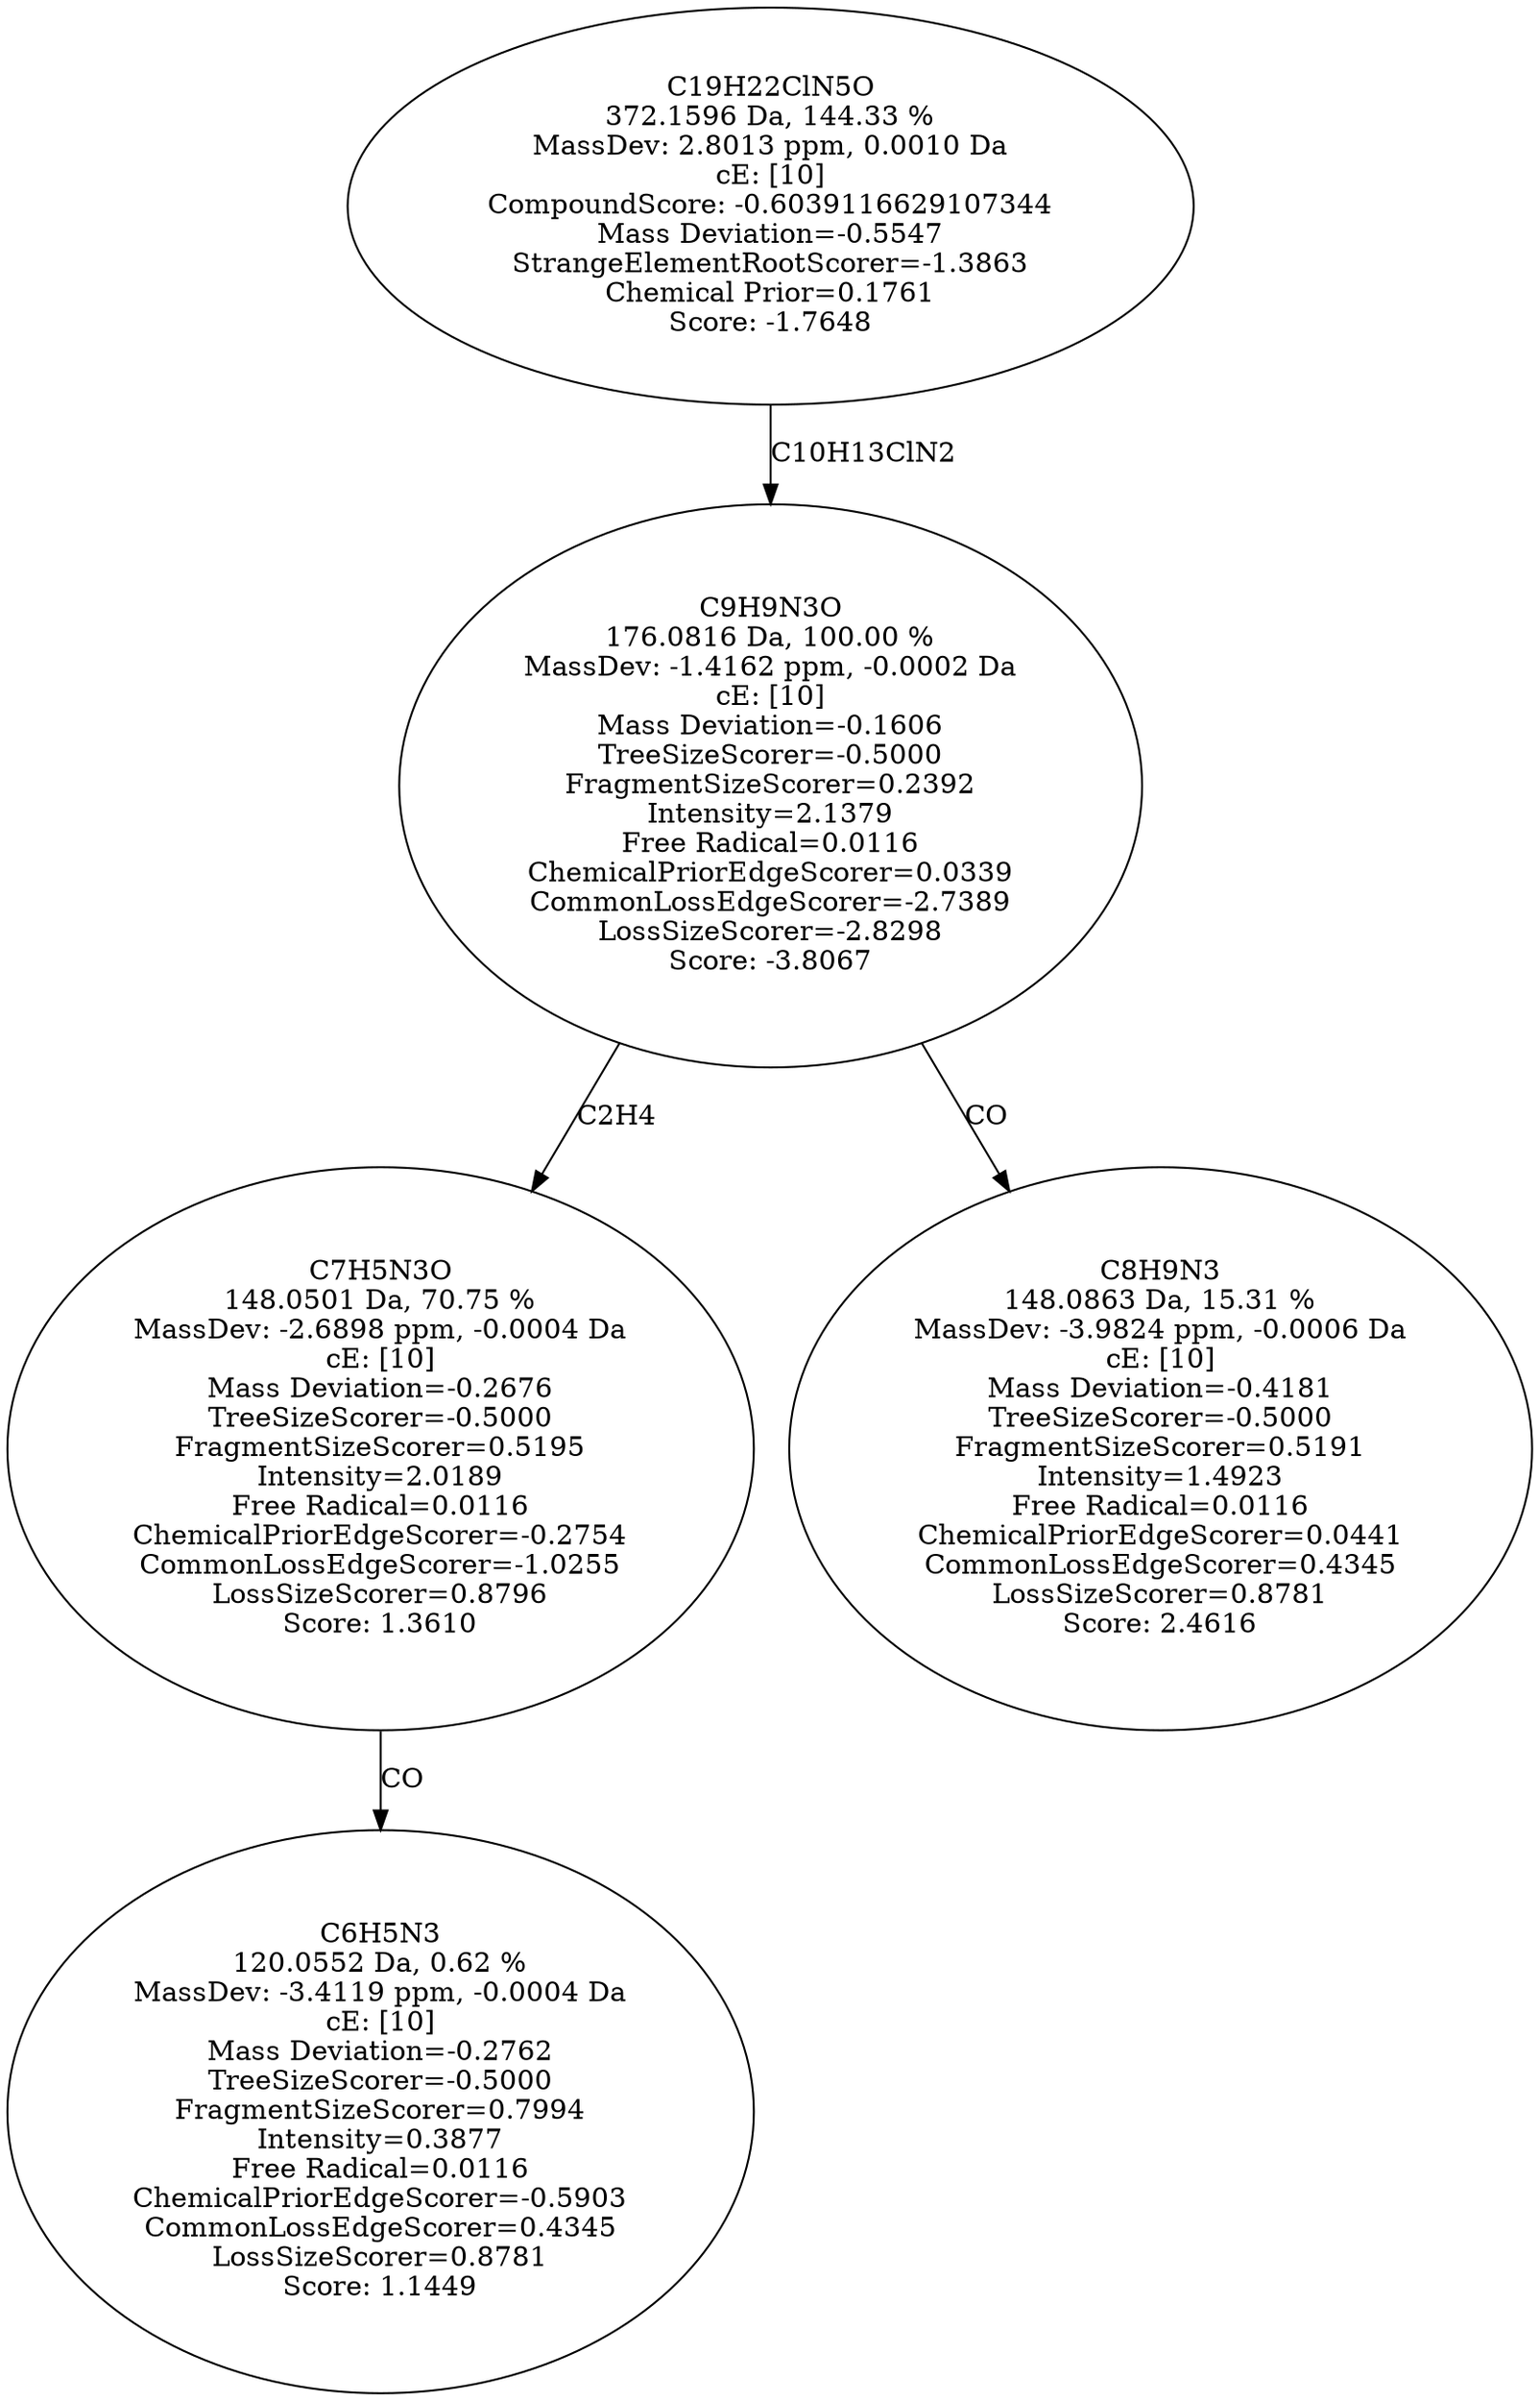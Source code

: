 strict digraph {
v1 [label="C6H5N3\n120.0552 Da, 0.62 %\nMassDev: -3.4119 ppm, -0.0004 Da\ncE: [10]\nMass Deviation=-0.2762\nTreeSizeScorer=-0.5000\nFragmentSizeScorer=0.7994\nIntensity=0.3877\nFree Radical=0.0116\nChemicalPriorEdgeScorer=-0.5903\nCommonLossEdgeScorer=0.4345\nLossSizeScorer=0.8781\nScore: 1.1449"];
v2 [label="C7H5N3O\n148.0501 Da, 70.75 %\nMassDev: -2.6898 ppm, -0.0004 Da\ncE: [10]\nMass Deviation=-0.2676\nTreeSizeScorer=-0.5000\nFragmentSizeScorer=0.5195\nIntensity=2.0189\nFree Radical=0.0116\nChemicalPriorEdgeScorer=-0.2754\nCommonLossEdgeScorer=-1.0255\nLossSizeScorer=0.8796\nScore: 1.3610"];
v3 [label="C8H9N3\n148.0863 Da, 15.31 %\nMassDev: -3.9824 ppm, -0.0006 Da\ncE: [10]\nMass Deviation=-0.4181\nTreeSizeScorer=-0.5000\nFragmentSizeScorer=0.5191\nIntensity=1.4923\nFree Radical=0.0116\nChemicalPriorEdgeScorer=0.0441\nCommonLossEdgeScorer=0.4345\nLossSizeScorer=0.8781\nScore: 2.4616"];
v4 [label="C9H9N3O\n176.0816 Da, 100.00 %\nMassDev: -1.4162 ppm, -0.0002 Da\ncE: [10]\nMass Deviation=-0.1606\nTreeSizeScorer=-0.5000\nFragmentSizeScorer=0.2392\nIntensity=2.1379\nFree Radical=0.0116\nChemicalPriorEdgeScorer=0.0339\nCommonLossEdgeScorer=-2.7389\nLossSizeScorer=-2.8298\nScore: -3.8067"];
v5 [label="C19H22ClN5O\n372.1596 Da, 144.33 %\nMassDev: 2.8013 ppm, 0.0010 Da\ncE: [10]\nCompoundScore: -0.6039116629107344\nMass Deviation=-0.5547\nStrangeElementRootScorer=-1.3863\nChemical Prior=0.1761\nScore: -1.7648"];
v2 -> v1 [label="CO"];
v4 -> v2 [label="C2H4"];
v4 -> v3 [label="CO"];
v5 -> v4 [label="C10H13ClN2"];
}